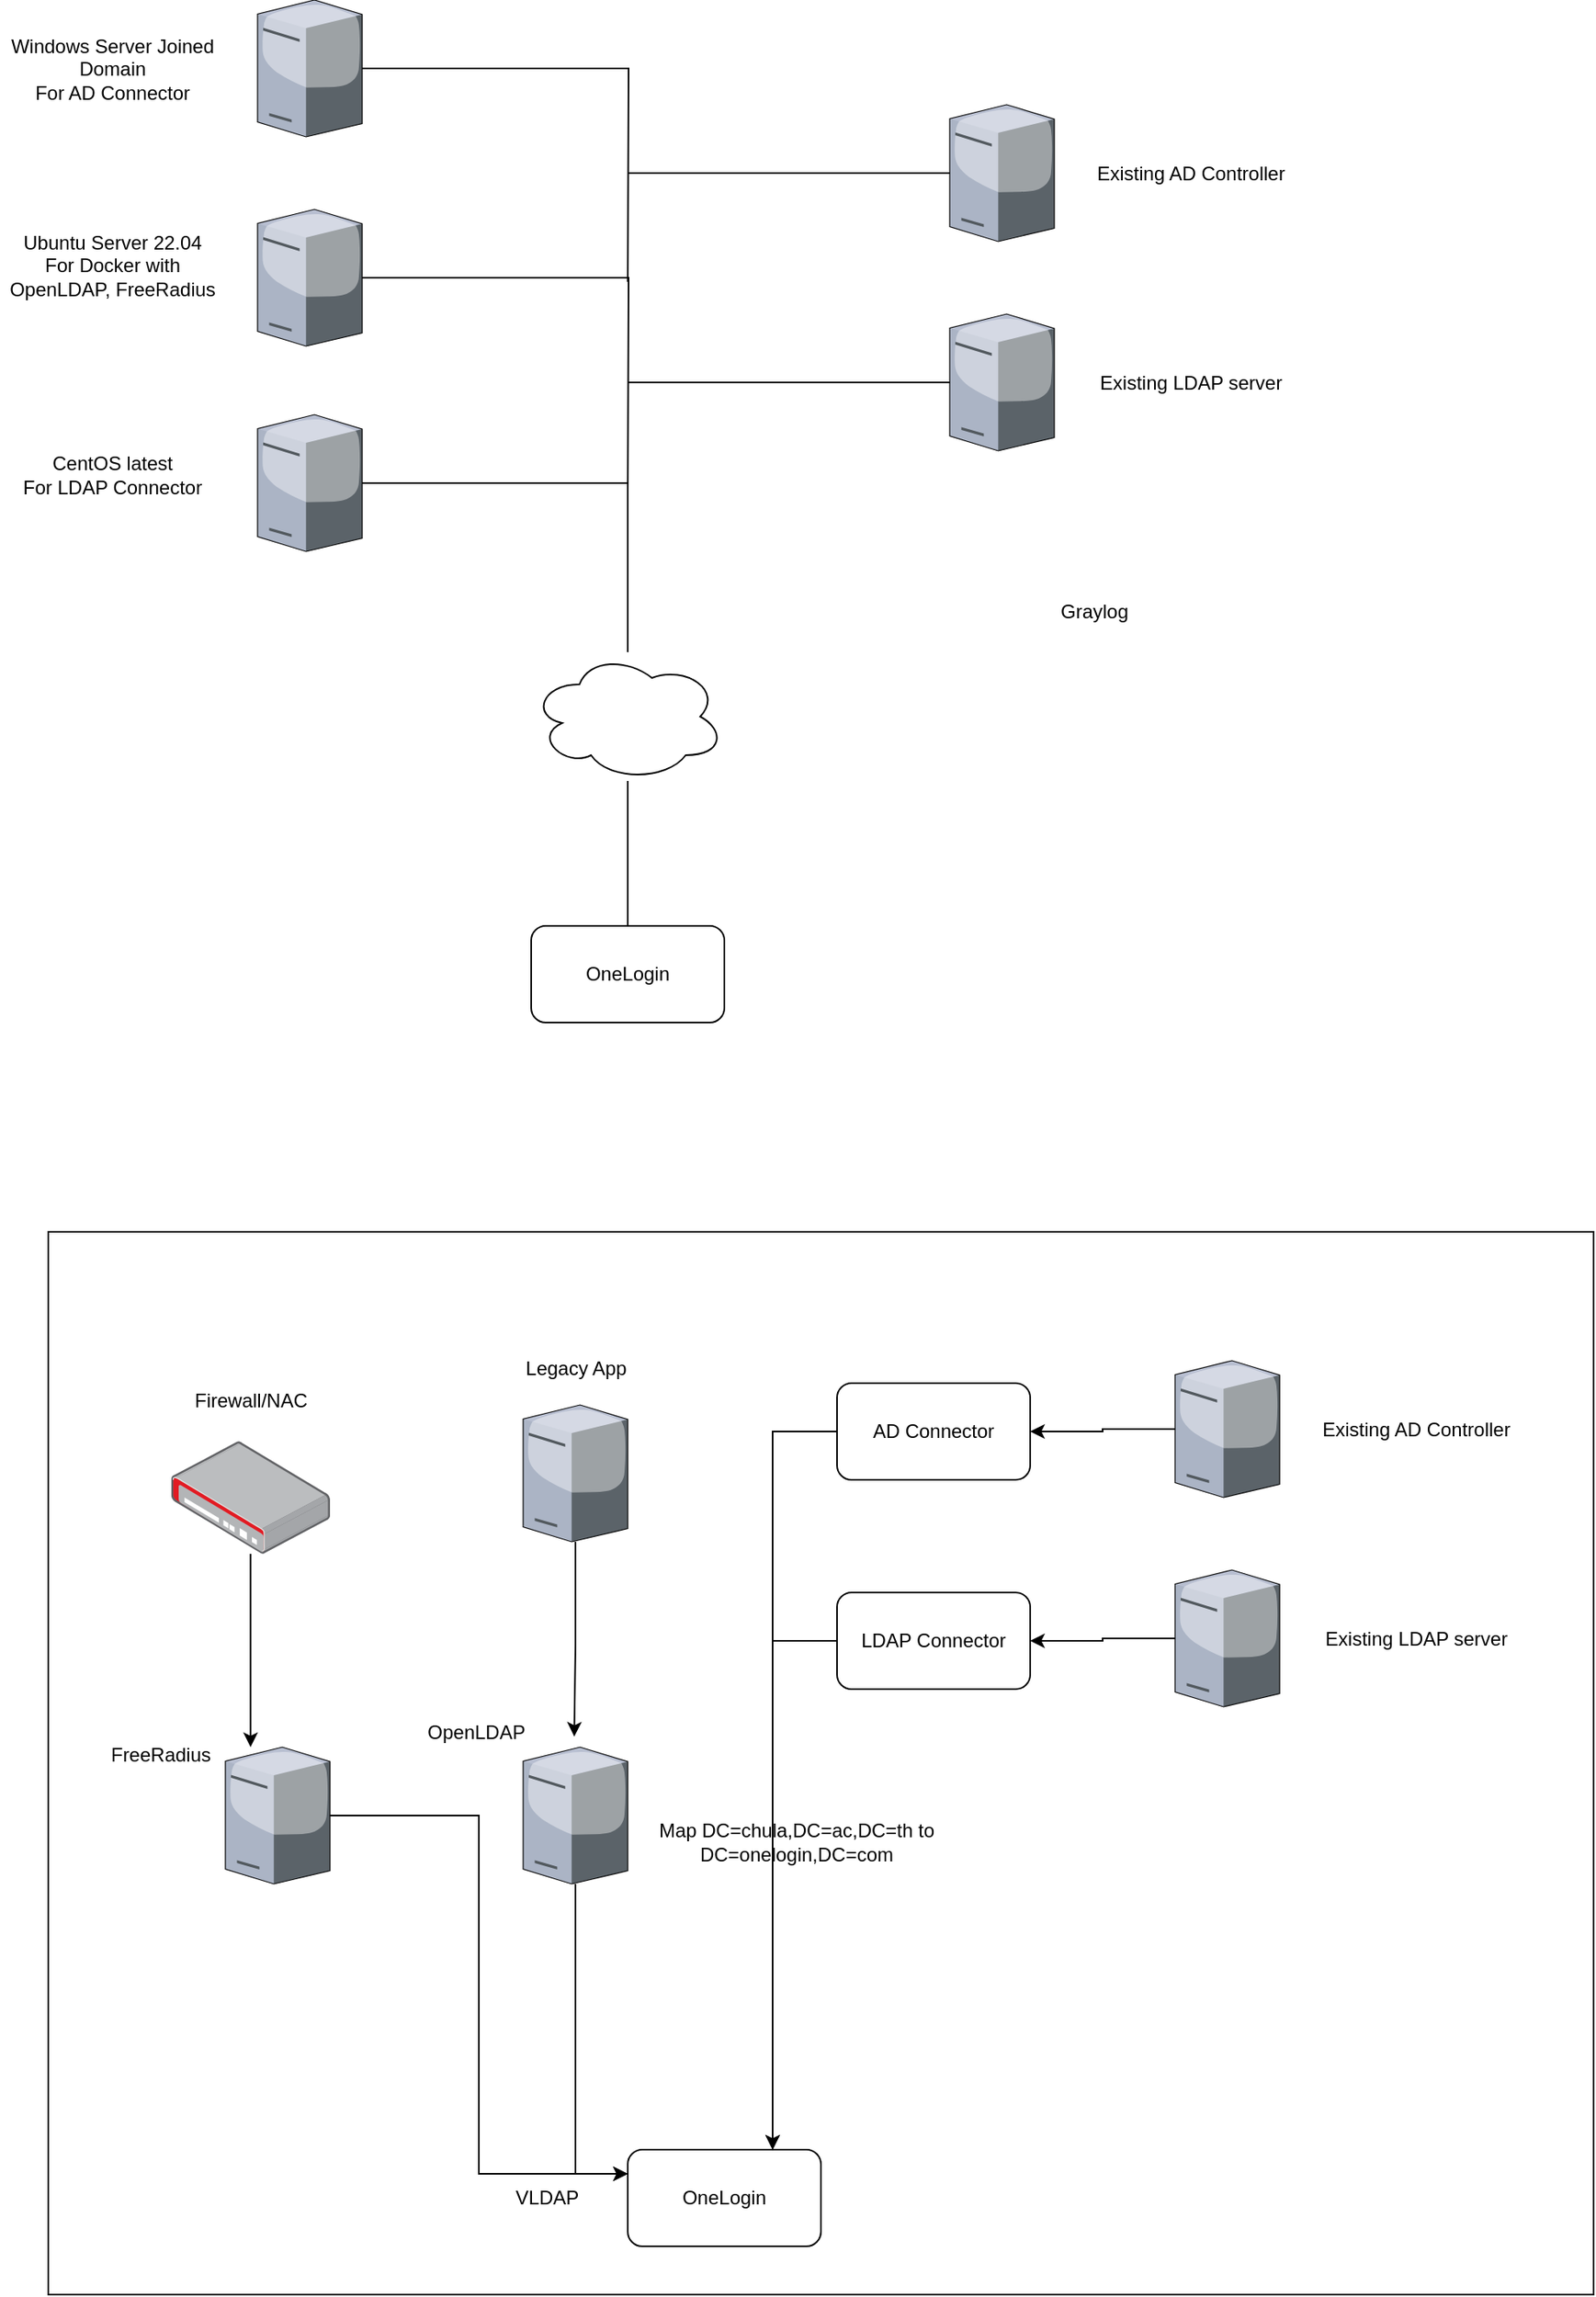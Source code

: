<mxfile version="20.8.19" type="github">
  <diagram name="Page-1" id="822b0af5-4adb-64df-f703-e8dfc1f81529">
    <mxGraphModel dx="1756" dy="898" grid="1" gridSize="10" guides="1" tooltips="1" connect="1" arrows="1" fold="1" page="1" pageScale="1" pageWidth="1100" pageHeight="850" background="none" math="0" shadow="0">
      <root>
        <mxCell id="0" />
        <mxCell id="1" parent="0" />
        <mxCell id="-iJT23-KKCrA0qnWg1D5-17" style="edgeStyle=orthogonalEdgeStyle;rounded=0;orthogonalLoop=1;jettySize=auto;html=1;endArrow=none;endFill=0;" parent="1" source="7d933b09d9755ecc-9" edge="1">
          <mxGeometry relative="1" as="geometry">
            <mxPoint x="430" y="232.5" as="targetPoint" />
          </mxGeometry>
        </mxCell>
        <mxCell id="7d933b09d9755ecc-9" value="" style="verticalLabelPosition=bottom;aspect=fixed;html=1;verticalAlign=top;strokeColor=none;shape=mxgraph.citrix.tower_server;rounded=0;shadow=0;comic=0;fontFamily=Verdana;" parent="1" vertex="1">
          <mxGeometry x="630" y="190" width="65" height="85" as="geometry" />
        </mxCell>
        <mxCell id="-iJT23-KKCrA0qnWg1D5-18" style="edgeStyle=orthogonalEdgeStyle;rounded=0;orthogonalLoop=1;jettySize=auto;html=1;endArrow=none;endFill=0;" parent="1" source="-iJT23-KKCrA0qnWg1D5-1" edge="1">
          <mxGeometry relative="1" as="geometry">
            <mxPoint x="430" y="362.5" as="targetPoint" />
          </mxGeometry>
        </mxCell>
        <mxCell id="-iJT23-KKCrA0qnWg1D5-1" value="" style="verticalLabelPosition=bottom;aspect=fixed;html=1;verticalAlign=top;strokeColor=none;shape=mxgraph.citrix.tower_server;rounded=0;shadow=0;comic=0;fontFamily=Verdana;" parent="1" vertex="1">
          <mxGeometry x="630" y="320" width="65" height="85" as="geometry" />
        </mxCell>
        <mxCell id="-iJT23-KKCrA0qnWg1D5-16" style="edgeStyle=orthogonalEdgeStyle;rounded=0;orthogonalLoop=1;jettySize=auto;html=1;endArrow=none;endFill=0;" parent="1" source="-iJT23-KKCrA0qnWg1D5-2" edge="1">
          <mxGeometry relative="1" as="geometry">
            <mxPoint x="430" y="300" as="targetPoint" />
          </mxGeometry>
        </mxCell>
        <mxCell id="-iJT23-KKCrA0qnWg1D5-2" value="" style="verticalLabelPosition=bottom;aspect=fixed;html=1;verticalAlign=top;strokeColor=none;shape=mxgraph.citrix.tower_server;rounded=0;shadow=0;comic=0;fontFamily=Verdana;" parent="1" vertex="1">
          <mxGeometry x="200" y="125" width="65" height="85" as="geometry" />
        </mxCell>
        <mxCell id="-iJT23-KKCrA0qnWg1D5-15" style="edgeStyle=orthogonalEdgeStyle;rounded=0;orthogonalLoop=1;jettySize=auto;html=1;endArrow=none;endFill=0;" parent="1" source="-iJT23-KKCrA0qnWg1D5-3" edge="1">
          <mxGeometry relative="1" as="geometry">
            <mxPoint x="430" y="430" as="targetPoint" />
          </mxGeometry>
        </mxCell>
        <mxCell id="-iJT23-KKCrA0qnWg1D5-3" value="" style="verticalLabelPosition=bottom;aspect=fixed;html=1;verticalAlign=top;strokeColor=none;shape=mxgraph.citrix.tower_server;rounded=0;shadow=0;comic=0;fontFamily=Verdana;" parent="1" vertex="1">
          <mxGeometry x="200" y="255" width="65" height="85" as="geometry" />
        </mxCell>
        <mxCell id="-iJT23-KKCrA0qnWg1D5-14" style="edgeStyle=orthogonalEdgeStyle;rounded=0;orthogonalLoop=1;jettySize=auto;html=1;endArrow=none;endFill=0;" parent="1" source="-iJT23-KKCrA0qnWg1D5-4" target="-iJT23-KKCrA0qnWg1D5-6" edge="1">
          <mxGeometry relative="1" as="geometry" />
        </mxCell>
        <mxCell id="-iJT23-KKCrA0qnWg1D5-4" value="" style="verticalLabelPosition=bottom;aspect=fixed;html=1;verticalAlign=top;strokeColor=none;shape=mxgraph.citrix.tower_server;rounded=0;shadow=0;comic=0;fontFamily=Verdana;" parent="1" vertex="1">
          <mxGeometry x="200" y="382.5" width="65" height="85" as="geometry" />
        </mxCell>
        <mxCell id="-iJT23-KKCrA0qnWg1D5-5" value="OneLogin" style="rounded=1;whiteSpace=wrap;html=1;" parent="1" vertex="1">
          <mxGeometry x="370" y="700" width="120" height="60" as="geometry" />
        </mxCell>
        <mxCell id="-iJT23-KKCrA0qnWg1D5-8" value="" style="edgeStyle=orthogonalEdgeStyle;rounded=0;orthogonalLoop=1;jettySize=auto;html=1;endArrow=none;endFill=0;" parent="1" source="-iJT23-KKCrA0qnWg1D5-6" target="-iJT23-KKCrA0qnWg1D5-5" edge="1">
          <mxGeometry relative="1" as="geometry" />
        </mxCell>
        <mxCell id="-iJT23-KKCrA0qnWg1D5-6" value="" style="ellipse;shape=cloud;whiteSpace=wrap;html=1;" parent="1" vertex="1">
          <mxGeometry x="370" y="530" width="120" height="80" as="geometry" />
        </mxCell>
        <mxCell id="-iJT23-KKCrA0qnWg1D5-9" value="Windows Server Joined Domain&lt;br&gt;For AD Connector" style="text;html=1;strokeColor=none;fillColor=none;align=center;verticalAlign=middle;whiteSpace=wrap;rounded=0;" parent="1" vertex="1">
          <mxGeometry x="40" y="152.5" width="140" height="30" as="geometry" />
        </mxCell>
        <mxCell id="-iJT23-KKCrA0qnWg1D5-10" value="Ubuntu Server 22.04&lt;br&gt;For Docker with OpenLDAP, FreeRadius" style="text;html=1;strokeColor=none;fillColor=none;align=center;verticalAlign=middle;whiteSpace=wrap;rounded=0;" parent="1" vertex="1">
          <mxGeometry x="40" y="275" width="140" height="30" as="geometry" />
        </mxCell>
        <mxCell id="-iJT23-KKCrA0qnWg1D5-11" value="CentOS latest&lt;br&gt;For LDAP Connector" style="text;html=1;strokeColor=none;fillColor=none;align=center;verticalAlign=middle;whiteSpace=wrap;rounded=0;" parent="1" vertex="1">
          <mxGeometry x="40" y="405" width="140" height="30" as="geometry" />
        </mxCell>
        <mxCell id="-iJT23-KKCrA0qnWg1D5-12" value="Existing AD Controller" style="text;html=1;strokeColor=none;fillColor=none;align=center;verticalAlign=middle;whiteSpace=wrap;rounded=0;" parent="1" vertex="1">
          <mxGeometry x="710" y="217.5" width="140" height="30" as="geometry" />
        </mxCell>
        <mxCell id="-iJT23-KKCrA0qnWg1D5-13" value="Existing LDAP server" style="text;html=1;strokeColor=none;fillColor=none;align=center;verticalAlign=middle;whiteSpace=wrap;rounded=0;" parent="1" vertex="1">
          <mxGeometry x="710" y="347.5" width="140" height="30" as="geometry" />
        </mxCell>
        <mxCell id="pAf4_JRVeIejWi6tR2on-1" value="Graylog" style="text;html=1;strokeColor=none;fillColor=none;align=center;verticalAlign=middle;whiteSpace=wrap;rounded=0;" parent="1" vertex="1">
          <mxGeometry x="650" y="490" width="140" height="30" as="geometry" />
        </mxCell>
        <mxCell id="423CBsroFg5UieqTVit9-1" value="OneLogin" style="rounded=1;whiteSpace=wrap;html=1;" vertex="1" parent="1">
          <mxGeometry x="430" y="1460" width="120" height="60" as="geometry" />
        </mxCell>
        <mxCell id="423CBsroFg5UieqTVit9-24" style="edgeStyle=orthogonalEdgeStyle;rounded=0;orthogonalLoop=1;jettySize=auto;html=1;entryX=0;entryY=0.25;entryDx=0;entryDy=0;" edge="1" parent="1" source="423CBsroFg5UieqTVit9-3" target="423CBsroFg5UieqTVit9-1">
          <mxGeometry relative="1" as="geometry" />
        </mxCell>
        <mxCell id="423CBsroFg5UieqTVit9-3" value="" style="verticalLabelPosition=bottom;aspect=fixed;html=1;verticalAlign=top;strokeColor=none;shape=mxgraph.citrix.tower_server;rounded=0;shadow=0;comic=0;fontFamily=Verdana;" vertex="1" parent="1">
          <mxGeometry x="180" y="1210" width="65" height="85" as="geometry" />
        </mxCell>
        <mxCell id="423CBsroFg5UieqTVit9-23" style="edgeStyle=orthogonalEdgeStyle;rounded=0;orthogonalLoop=1;jettySize=auto;html=1;entryX=0;entryY=0.25;entryDx=0;entryDy=0;" edge="1" parent="1" source="423CBsroFg5UieqTVit9-4" target="423CBsroFg5UieqTVit9-1">
          <mxGeometry relative="1" as="geometry" />
        </mxCell>
        <mxCell id="423CBsroFg5UieqTVit9-4" value="" style="verticalLabelPosition=bottom;aspect=fixed;html=1;verticalAlign=top;strokeColor=none;shape=mxgraph.citrix.tower_server;rounded=0;shadow=0;comic=0;fontFamily=Verdana;" vertex="1" parent="1">
          <mxGeometry x="365" y="1210" width="65" height="85" as="geometry" />
        </mxCell>
        <mxCell id="423CBsroFg5UieqTVit9-27" style="edgeStyle=orthogonalEdgeStyle;rounded=0;orthogonalLoop=1;jettySize=auto;html=1;entryX=1;entryY=0.5;entryDx=0;entryDy=0;" edge="1" parent="1" source="423CBsroFg5UieqTVit9-7" target="423CBsroFg5UieqTVit9-14">
          <mxGeometry relative="1" as="geometry" />
        </mxCell>
        <mxCell id="423CBsroFg5UieqTVit9-7" value="" style="verticalLabelPosition=bottom;aspect=fixed;html=1;verticalAlign=top;strokeColor=none;shape=mxgraph.citrix.tower_server;rounded=0;shadow=0;comic=0;fontFamily=Verdana;" vertex="1" parent="1">
          <mxGeometry x="770" y="970" width="65" height="85" as="geometry" />
        </mxCell>
        <mxCell id="423CBsroFg5UieqTVit9-28" style="edgeStyle=orthogonalEdgeStyle;rounded=0;orthogonalLoop=1;jettySize=auto;html=1;entryX=1;entryY=0.5;entryDx=0;entryDy=0;" edge="1" parent="1" source="423CBsroFg5UieqTVit9-8" target="423CBsroFg5UieqTVit9-15">
          <mxGeometry relative="1" as="geometry" />
        </mxCell>
        <mxCell id="423CBsroFg5UieqTVit9-8" value="" style="verticalLabelPosition=bottom;aspect=fixed;html=1;verticalAlign=top;strokeColor=none;shape=mxgraph.citrix.tower_server;rounded=0;shadow=0;comic=0;fontFamily=Verdana;" vertex="1" parent="1">
          <mxGeometry x="770" y="1100" width="65" height="85" as="geometry" />
        </mxCell>
        <mxCell id="423CBsroFg5UieqTVit9-9" value="Existing AD Controller" style="text;html=1;strokeColor=none;fillColor=none;align=center;verticalAlign=middle;whiteSpace=wrap;rounded=0;" vertex="1" parent="1">
          <mxGeometry x="850" y="997.5" width="140" height="30" as="geometry" />
        </mxCell>
        <mxCell id="423CBsroFg5UieqTVit9-10" value="Existing LDAP server" style="text;html=1;strokeColor=none;fillColor=none;align=center;verticalAlign=middle;whiteSpace=wrap;rounded=0;" vertex="1" parent="1">
          <mxGeometry x="850" y="1127.5" width="140" height="30" as="geometry" />
        </mxCell>
        <mxCell id="423CBsroFg5UieqTVit9-21" style="edgeStyle=orthogonalEdgeStyle;rounded=0;orthogonalLoop=1;jettySize=auto;html=1;entryX=0.241;entryY=0;entryDx=0;entryDy=0;entryPerimeter=0;" edge="1" parent="1" source="423CBsroFg5UieqTVit9-12" target="423CBsroFg5UieqTVit9-3">
          <mxGeometry relative="1" as="geometry" />
        </mxCell>
        <mxCell id="423CBsroFg5UieqTVit9-12" value="" style="points=[];aspect=fixed;html=1;align=center;shadow=0;dashed=0;image;image=img/lib/allied_telesis/security/Router_VPN.svg;" vertex="1" parent="1">
          <mxGeometry x="146.36" y="1020" width="98.64" height="70" as="geometry" />
        </mxCell>
        <mxCell id="423CBsroFg5UieqTVit9-22" style="edgeStyle=orthogonalEdgeStyle;rounded=0;orthogonalLoop=1;jettySize=auto;html=1;entryX=0.488;entryY=-0.077;entryDx=0;entryDy=0;entryPerimeter=0;" edge="1" parent="1" source="423CBsroFg5UieqTVit9-13" target="423CBsroFg5UieqTVit9-4">
          <mxGeometry relative="1" as="geometry" />
        </mxCell>
        <mxCell id="423CBsroFg5UieqTVit9-13" value="" style="verticalLabelPosition=bottom;aspect=fixed;html=1;verticalAlign=top;strokeColor=none;shape=mxgraph.citrix.tower_server;rounded=0;shadow=0;comic=0;fontFamily=Verdana;" vertex="1" parent="1">
          <mxGeometry x="365" y="997.5" width="65" height="85" as="geometry" />
        </mxCell>
        <mxCell id="423CBsroFg5UieqTVit9-29" style="edgeStyle=orthogonalEdgeStyle;rounded=0;orthogonalLoop=1;jettySize=auto;html=1;entryX=0.75;entryY=0;entryDx=0;entryDy=0;" edge="1" parent="1" source="423CBsroFg5UieqTVit9-14" target="423CBsroFg5UieqTVit9-1">
          <mxGeometry relative="1" as="geometry" />
        </mxCell>
        <mxCell id="423CBsroFg5UieqTVit9-14" value="AD Connector" style="rounded=1;whiteSpace=wrap;html=1;" vertex="1" parent="1">
          <mxGeometry x="560" y="984" width="120" height="60" as="geometry" />
        </mxCell>
        <mxCell id="423CBsroFg5UieqTVit9-31" style="edgeStyle=orthogonalEdgeStyle;rounded=0;orthogonalLoop=1;jettySize=auto;html=1;entryX=0.75;entryY=0;entryDx=0;entryDy=0;" edge="1" parent="1" source="423CBsroFg5UieqTVit9-15" target="423CBsroFg5UieqTVit9-1">
          <mxGeometry relative="1" as="geometry" />
        </mxCell>
        <mxCell id="423CBsroFg5UieqTVit9-15" value="LDAP Connector" style="rounded=1;whiteSpace=wrap;html=1;" vertex="1" parent="1">
          <mxGeometry x="560" y="1114" width="120" height="60" as="geometry" />
        </mxCell>
        <mxCell id="423CBsroFg5UieqTVit9-16" value="Legacy App" style="text;html=1;strokeColor=none;fillColor=none;align=center;verticalAlign=middle;whiteSpace=wrap;rounded=0;" vertex="1" parent="1">
          <mxGeometry x="327.5" y="960" width="140" height="30" as="geometry" />
        </mxCell>
        <mxCell id="423CBsroFg5UieqTVit9-17" value="Firewall/NAC" style="text;html=1;strokeColor=none;fillColor=none;align=center;verticalAlign=middle;whiteSpace=wrap;rounded=0;" vertex="1" parent="1">
          <mxGeometry x="125.68" y="980" width="140" height="30" as="geometry" />
        </mxCell>
        <mxCell id="423CBsroFg5UieqTVit9-18" value="FreeRadius" style="text;html=1;strokeColor=none;fillColor=none;align=center;verticalAlign=middle;whiteSpace=wrap;rounded=0;" vertex="1" parent="1">
          <mxGeometry x="70" y="1200" width="140" height="30" as="geometry" />
        </mxCell>
        <mxCell id="423CBsroFg5UieqTVit9-19" value="OpenLDAP" style="text;html=1;strokeColor=none;fillColor=none;align=center;verticalAlign=middle;whiteSpace=wrap;rounded=0;" vertex="1" parent="1">
          <mxGeometry x="265.68" y="1186" width="140" height="30" as="geometry" />
        </mxCell>
        <mxCell id="423CBsroFg5UieqTVit9-20" value="Map DC=chula,DC=ac,DC=th to DC=onelogin,DC=com" style="text;html=1;strokeColor=none;fillColor=none;align=center;verticalAlign=middle;whiteSpace=wrap;rounded=0;" vertex="1" parent="1">
          <mxGeometry x="440" y="1237.5" width="190" height="62.5" as="geometry" />
        </mxCell>
        <mxCell id="423CBsroFg5UieqTVit9-26" value="VLDAP" style="text;html=1;strokeColor=none;fillColor=none;align=center;verticalAlign=middle;whiteSpace=wrap;rounded=0;" vertex="1" parent="1">
          <mxGeometry x="310" y="1475" width="140" height="30" as="geometry" />
        </mxCell>
        <mxCell id="423CBsroFg5UieqTVit9-32" value="" style="rounded=0;whiteSpace=wrap;html=1;fillColor=none;" vertex="1" parent="1">
          <mxGeometry x="70" y="890" width="960" height="660" as="geometry" />
        </mxCell>
      </root>
    </mxGraphModel>
  </diagram>
</mxfile>
